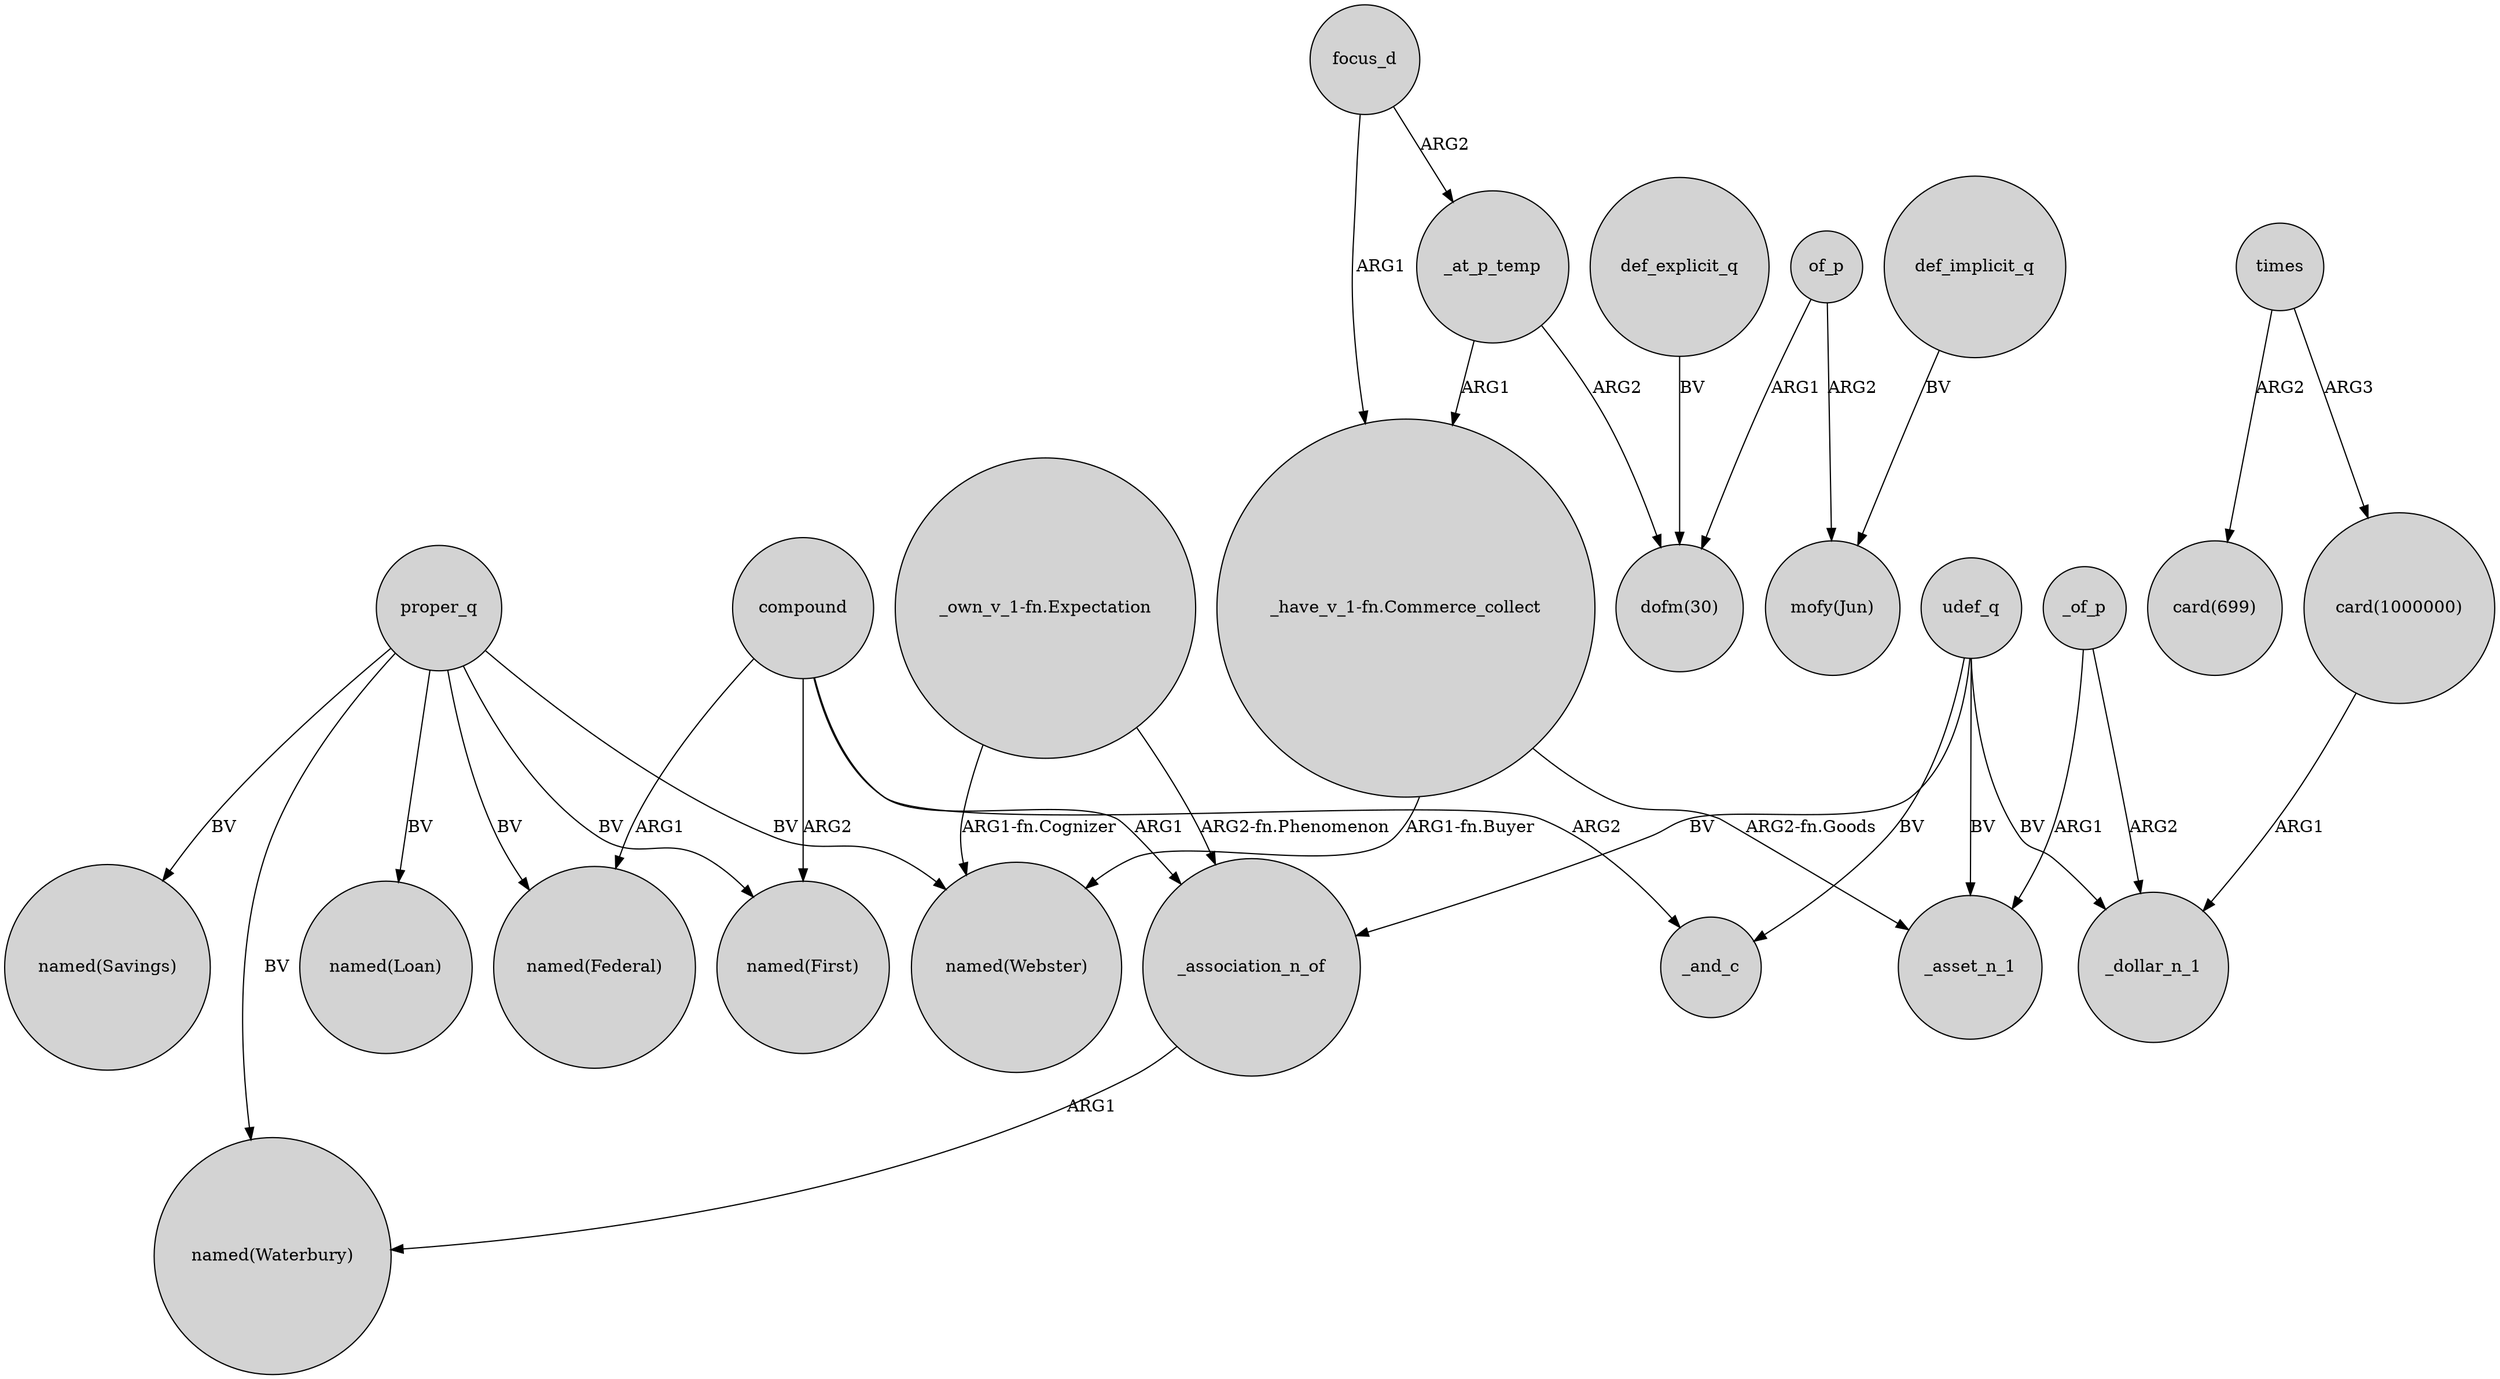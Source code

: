 digraph {
	node [shape=circle style=filled]
	_association_n_of -> "named(Waterbury)" [label=ARG1]
	proper_q -> "named(Loan)" [label=BV]
	"_have_v_1-fn.Commerce_collect" -> _asset_n_1 [label="ARG2-fn.Goods"]
	_at_p_temp -> "dofm(30)" [label=ARG2]
	_of_p -> _asset_n_1 [label=ARG1]
	_at_p_temp -> "_have_v_1-fn.Commerce_collect" [label=ARG1]
	proper_q -> "named(First)" [label=BV]
	times -> "card(1000000)" [label=ARG3]
	proper_q -> "named(Waterbury)" [label=BV]
	def_explicit_q -> "dofm(30)" [label=BV]
	udef_q -> _and_c [label=BV]
	udef_q -> _asset_n_1 [label=BV]
	proper_q -> "named(Federal)" [label=BV]
	"_have_v_1-fn.Commerce_collect" -> "named(Webster)" [label="ARG1-fn.Buyer"]
	compound -> _and_c [label=ARG2]
	compound -> _association_n_of [label=ARG1]
	def_implicit_q -> "mofy(Jun)" [label=BV]
	compound -> "named(First)" [label=ARG2]
	proper_q -> "named(Savings)" [label=BV]
	"_own_v_1-fn.Expectation" -> _association_n_of [label="ARG2-fn.Phenomenon"]
	compound -> "named(Federal)" [label=ARG1]
	proper_q -> "named(Webster)" [label=BV]
	udef_q -> _dollar_n_1 [label=BV]
	focus_d -> "_have_v_1-fn.Commerce_collect" [label=ARG1]
	"card(1000000)" -> _dollar_n_1 [label=ARG1]
	"_own_v_1-fn.Expectation" -> "named(Webster)" [label="ARG1-fn.Cognizer"]
	focus_d -> _at_p_temp [label=ARG2]
	times -> "card(699)" [label=ARG2]
	udef_q -> _association_n_of [label=BV]
	of_p -> "dofm(30)" [label=ARG1]
	_of_p -> _dollar_n_1 [label=ARG2]
	of_p -> "mofy(Jun)" [label=ARG2]
}
